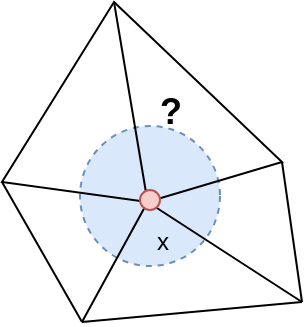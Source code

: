 <mxfile version="12.9.3" type="device" pages="2"><diagram id="YMkJQ3q3ZAqDCZjOLS1z" name="average-region-1"><mxGraphModel dx="1086" dy="580" grid="1" gridSize="10" guides="1" tooltips="1" connect="1" arrows="1" fold="1" page="1" pageScale="1" pageWidth="827" pageHeight="1169" math="0" shadow="0"><root><mxCell id="0"/><mxCell id="1" parent="0"/><mxCell id="auSyl_BdoHkZz2MgFlsK-11" value="" style="ellipse;whiteSpace=wrap;html=1;aspect=fixed;fillColor=#dae8fc;strokeColor=#6c8ebf;dashed=1;" vertex="1" parent="1"><mxGeometry x="199" y="222" width="70" height="70" as="geometry"/></mxCell><mxCell id="auSyl_BdoHkZz2MgFlsK-2" value="" style="verticalLabelPosition=bottom;verticalAlign=top;html=1;shape=mxgraph.basic.pyramid;dx1=0.4;dx2=0.52;dy1=0.9;dy2=0.8;fillColor=none;" vertex="1" parent="1"><mxGeometry x="160" y="160" width="140" height="100" as="geometry"/></mxCell><mxCell id="auSyl_BdoHkZz2MgFlsK-3" value="" style="endArrow=none;html=1;entryX=0;entryY=0;entryDx=72.8;entryDy=100;entryPerimeter=0;" edge="1" parent="1" target="auSyl_BdoHkZz2MgFlsK-2"><mxGeometry width="50" height="50" relative="1" as="geometry"><mxPoint x="310" y="310" as="sourcePoint"/><mxPoint x="440" y="270" as="targetPoint"/></mxGeometry></mxCell><mxCell id="auSyl_BdoHkZz2MgFlsK-5" value="" style="endArrow=none;html=1;entryX=0;entryY=0;entryDx=72.8;entryDy=100;entryPerimeter=0;" edge="1" parent="1" target="auSyl_BdoHkZz2MgFlsK-2"><mxGeometry width="50" height="50" relative="1" as="geometry"><mxPoint x="200" y="320" as="sourcePoint"/><mxPoint x="440" y="270" as="targetPoint"/></mxGeometry></mxCell><mxCell id="auSyl_BdoHkZz2MgFlsK-6" value="" style="endArrow=none;html=1;entryX=0;entryY=0;entryDx=0;entryDy=90;entryPerimeter=0;" edge="1" parent="1" target="auSyl_BdoHkZz2MgFlsK-2"><mxGeometry width="50" height="50" relative="1" as="geometry"><mxPoint x="200" y="320" as="sourcePoint"/><mxPoint x="440" y="270" as="targetPoint"/></mxGeometry></mxCell><mxCell id="auSyl_BdoHkZz2MgFlsK-7" value="" style="endArrow=none;html=1;" edge="1" parent="1"><mxGeometry width="50" height="50" relative="1" as="geometry"><mxPoint x="310" y="310" as="sourcePoint"/><mxPoint x="200" y="320" as="targetPoint"/></mxGeometry></mxCell><mxCell id="auSyl_BdoHkZz2MgFlsK-8" value="" style="endArrow=none;html=1;entryX=0;entryY=0;entryDx=140;entryDy=80;entryPerimeter=0;" edge="1" parent="1" target="auSyl_BdoHkZz2MgFlsK-2"><mxGeometry width="50" height="50" relative="1" as="geometry"><mxPoint x="310" y="310" as="sourcePoint"/><mxPoint x="210" y="330" as="targetPoint"/></mxGeometry></mxCell><mxCell id="auSyl_BdoHkZz2MgFlsK-9" value="x" style="text;html=1;align=center;verticalAlign=middle;resizable=0;points=[];autosize=1;" vertex="1" parent="1"><mxGeometry x="230" y="270" width="20" height="20" as="geometry"/></mxCell><mxCell id="auSyl_BdoHkZz2MgFlsK-10" value="" style="ellipse;whiteSpace=wrap;html=1;aspect=fixed;fillColor=#f8cecc;strokeColor=#b85450;" vertex="1" parent="1"><mxGeometry x="229" y="254" width="10" height="10" as="geometry"/></mxCell><mxCell id="auSyl_BdoHkZz2MgFlsK-13" value="?" style="text;html=1;align=center;verticalAlign=middle;resizable=0;points=[];autosize=1;fontStyle=1;fontSize=18;" vertex="1" parent="1"><mxGeometry x="229" y="200" width="30" height="30" as="geometry"/></mxCell></root></mxGraphModel></diagram><diagram id="0RLKUyPDy_xc0IRVfuVc" name="Page-2"><mxGraphModel dx="1086" dy="580" grid="1" gridSize="10" guides="1" tooltips="1" connect="1" arrows="1" fold="1" page="1" pageScale="1" pageWidth="827" pageHeight="1169" math="0" shadow="0"><root><mxCell id="lhBRvbMgHIdJzvSonYwK-0"/><mxCell id="lhBRvbMgHIdJzvSonYwK-1" parent="lhBRvbMgHIdJzvSonYwK-0"/></root></mxGraphModel></diagram></mxfile>